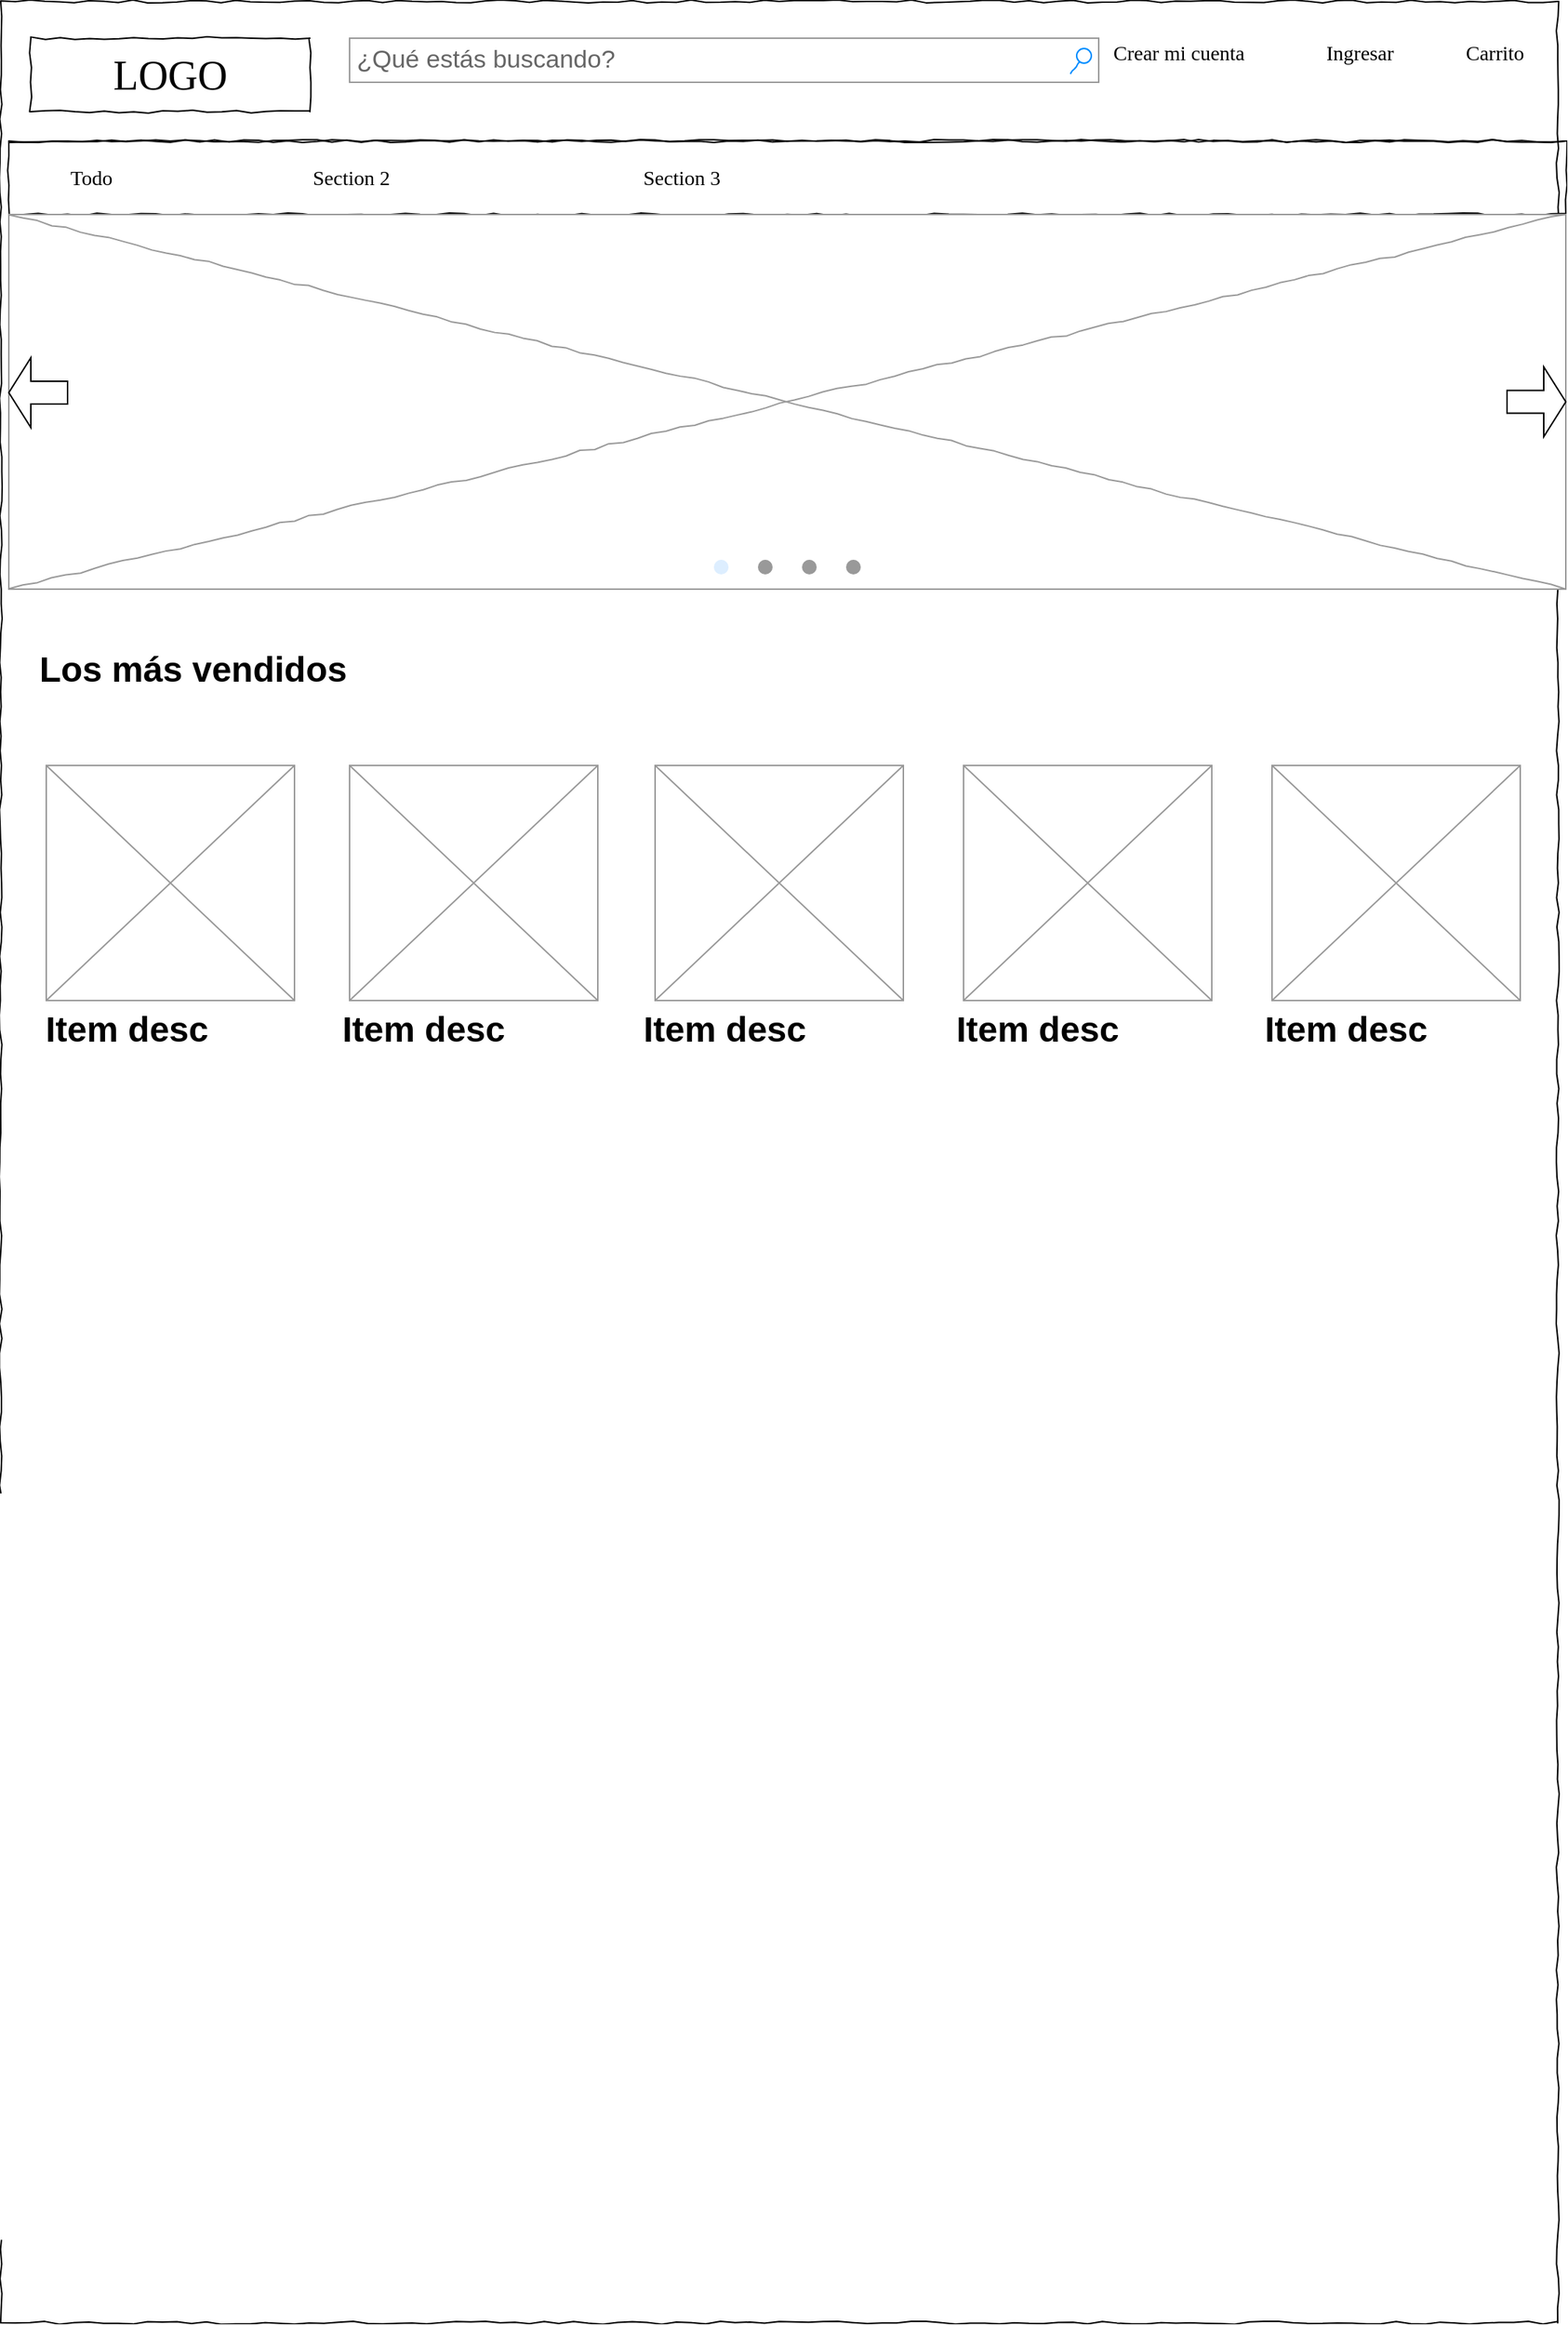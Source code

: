 <mxfile version="14.1.8" type="github">
  <diagram name="Page-1" id="03018318-947c-dd8e-b7a3-06fadd420f32">
    <mxGraphModel dx="1182" dy="736" grid="1" gridSize="10" guides="1" tooltips="1" connect="1" arrows="1" fold="1" page="1" pageScale="1" pageWidth="1100" pageHeight="850" background="#ffffff" math="0" shadow="0">
      <root>
        <mxCell id="0" />
        <mxCell id="1" parent="0" />
        <mxCell id="677b7b8949515195-1" value="" style="whiteSpace=wrap;html=1;rounded=0;shadow=0;labelBackgroundColor=none;strokeColor=#000000;strokeWidth=1;fillColor=none;fontFamily=Verdana;fontSize=12;fontColor=#000000;align=center;comic=1;" parent="1" vertex="1">
          <mxGeometry x="14.5" y="20" width="1060" height="1580" as="geometry" />
        </mxCell>
        <mxCell id="677b7b8949515195-2" value="LOGO" style="whiteSpace=wrap;html=1;rounded=0;shadow=0;labelBackgroundColor=none;strokeWidth=1;fontFamily=Verdana;fontSize=28;align=center;comic=1;" parent="1" vertex="1">
          <mxGeometry x="35" y="45" width="190" height="50" as="geometry" />
        </mxCell>
        <mxCell id="677b7b8949515195-3" value="¿Qué estás buscando?" style="strokeWidth=1;shadow=0;dashed=0;align=center;html=1;shape=mxgraph.mockup.forms.searchBox;strokeColor=#999999;mainText=;strokeColor2=#008cff;fontColor=#666666;fontSize=17;align=left;spacingLeft=3;rounded=0;labelBackgroundColor=none;comic=1;" parent="1" vertex="1">
          <mxGeometry x="252" y="45" width="510" height="30" as="geometry" />
        </mxCell>
        <mxCell id="677b7b8949515195-4" value="Crear mi cuenta&lt;br&gt;" style="text;html=1;points=[];align=left;verticalAlign=top;spacingTop=-4;fontSize=14;fontFamily=Verdana" parent="1" vertex="1">
          <mxGeometry x="770" y="45" width="60" height="20" as="geometry" />
        </mxCell>
        <mxCell id="677b7b8949515195-5" value="Ingresar&lt;br&gt;" style="text;html=1;points=[];align=left;verticalAlign=top;spacingTop=-4;fontSize=14;fontFamily=Verdana" parent="1" vertex="1">
          <mxGeometry x="915" y="45" width="60" height="20" as="geometry" />
        </mxCell>
        <mxCell id="677b7b8949515195-7" value="Carrito" style="text;html=1;points=[];align=left;verticalAlign=top;spacingTop=-4;fontSize=14;fontFamily=Verdana" parent="1" vertex="1">
          <mxGeometry x="1010" y="45" width="60" height="20" as="geometry" />
        </mxCell>
        <mxCell id="677b7b8949515195-9" value="" style="line;strokeWidth=1;html=1;rounded=0;shadow=0;labelBackgroundColor=none;fillColor=none;fontFamily=Verdana;fontSize=14;fontColor=#000000;align=center;comic=1;" parent="1" vertex="1">
          <mxGeometry x="20" y="110" width="1060" height="10" as="geometry" />
        </mxCell>
        <mxCell id="677b7b8949515195-10" value="" style="whiteSpace=wrap;html=1;rounded=0;shadow=0;labelBackgroundColor=none;strokeWidth=1;fillColor=none;fontFamily=Verdana;fontSize=12;align=center;comic=1;" parent="1" vertex="1">
          <mxGeometry x="20" y="115" width="1060" height="50" as="geometry" />
        </mxCell>
        <mxCell id="677b7b8949515195-11" value="Todo&lt;br&gt;" style="text;html=1;points=[];align=left;verticalAlign=top;spacingTop=-4;fontSize=14;fontFamily=Verdana" parent="1" vertex="1">
          <mxGeometry x="60" y="130" width="60" height="20" as="geometry" />
        </mxCell>
        <mxCell id="677b7b8949515195-12" value="Section 2" style="text;html=1;points=[];align=left;verticalAlign=top;spacingTop=-4;fontSize=14;fontFamily=Verdana" parent="1" vertex="1">
          <mxGeometry x="225" y="130" width="60" height="20" as="geometry" />
        </mxCell>
        <mxCell id="677b7b8949515195-13" value="Section 3" style="text;html=1;points=[];align=left;verticalAlign=top;spacingTop=-4;fontSize=14;fontFamily=Verdana" parent="1" vertex="1">
          <mxGeometry x="450" y="130" width="60" height="20" as="geometry" />
        </mxCell>
        <mxCell id="677b7b8949515195-16" value="" style="verticalLabelPosition=bottom;shadow=0;dashed=0;align=center;html=1;verticalAlign=top;strokeWidth=1;shape=mxgraph.mockup.graphics.simpleIcon;strokeColor=#999999;rounded=0;labelBackgroundColor=none;fontFamily=Verdana;fontSize=14;fontColor=#000000;comic=1;" parent="1" vertex="1">
          <mxGeometry x="20" y="165" width="1060" height="255" as="geometry" />
        </mxCell>
        <mxCell id="LxZAGJg_ZRrgHYEx7WZz-49" value="" style="shape=singleArrow;direction=west;whiteSpace=wrap;html=1;arrowWidth=0.326;arrowSize=0.375;" parent="1" vertex="1">
          <mxGeometry x="20" y="262.5" width="40" height="47.5" as="geometry" />
        </mxCell>
        <mxCell id="LxZAGJg_ZRrgHYEx7WZz-50" value="" style="shape=singleArrow;direction=east;whiteSpace=wrap;html=1;arrowWidth=0.326;arrowSize=0.375;" parent="1" vertex="1">
          <mxGeometry x="1040" y="268.75" width="40" height="47.5" as="geometry" />
        </mxCell>
        <mxCell id="LxZAGJg_ZRrgHYEx7WZz-52" value="" style="verticalLabelPosition=bottom;shadow=0;dashed=0;align=center;html=1;verticalAlign=top;strokeWidth=1;shape=mxgraph.mockup.navigation.pageControl;fillColor=#999999;strokeColor=#ddeeff;" parent="1" vertex="1">
          <mxGeometry x="500" y="390" width="100" height="30" as="geometry" />
        </mxCell>
        <mxCell id="LxZAGJg_ZRrgHYEx7WZz-89" value="" style="verticalLabelPosition=bottom;shadow=0;dashed=0;align=center;html=1;verticalAlign=top;strokeWidth=1;shape=mxgraph.mockup.graphics.simpleIcon;strokeColor=#999999;fillColor=#ffffff;" parent="1" vertex="1">
          <mxGeometry x="45.5" y="540" width="169" height="160" as="geometry" />
        </mxCell>
        <mxCell id="LxZAGJg_ZRrgHYEx7WZz-103" value="" style="verticalLabelPosition=bottom;shadow=0;dashed=0;align=center;html=1;verticalAlign=top;strokeWidth=1;shape=mxgraph.mockup.graphics.simpleIcon;strokeColor=#999999;fillColor=#ffffff;" parent="1" vertex="1">
          <mxGeometry x="252" y="540" width="169" height="160" as="geometry" />
        </mxCell>
        <mxCell id="LxZAGJg_ZRrgHYEx7WZz-104" value="" style="verticalLabelPosition=bottom;shadow=0;dashed=0;align=center;html=1;verticalAlign=top;strokeWidth=1;shape=mxgraph.mockup.graphics.simpleIcon;strokeColor=#999999;fillColor=#ffffff;" parent="1" vertex="1">
          <mxGeometry x="460" y="540" width="169" height="160" as="geometry" />
        </mxCell>
        <mxCell id="LxZAGJg_ZRrgHYEx7WZz-105" value="" style="verticalLabelPosition=bottom;shadow=0;dashed=0;align=center;html=1;verticalAlign=top;strokeWidth=1;shape=mxgraph.mockup.graphics.simpleIcon;strokeColor=#999999;fillColor=#ffffff;" parent="1" vertex="1">
          <mxGeometry x="670" y="540" width="169" height="160" as="geometry" />
        </mxCell>
        <mxCell id="LxZAGJg_ZRrgHYEx7WZz-106" value="" style="verticalLabelPosition=bottom;shadow=0;dashed=0;align=center;html=1;verticalAlign=top;strokeWidth=1;shape=mxgraph.mockup.graphics.simpleIcon;strokeColor=#999999;fillColor=#ffffff;" parent="1" vertex="1">
          <mxGeometry x="880" y="540" width="169" height="160" as="geometry" />
        </mxCell>
        <mxCell id="LxZAGJg_ZRrgHYEx7WZz-109" value="Los más vendidos" style="text;strokeColor=none;fillColor=none;html=1;fontSize=24;fontStyle=1;verticalAlign=middle;align=center;" parent="1" vertex="1">
          <mxGeometry x="80" y="450" width="130" height="50" as="geometry" />
        </mxCell>
        <mxCell id="LxZAGJg_ZRrgHYEx7WZz-110" value="Item desc" style="text;strokeColor=none;fillColor=none;html=1;fontSize=24;fontStyle=1;verticalAlign=middle;align=center;" parent="1" vertex="1">
          <mxGeometry x="50" y="700" width="100" height="40" as="geometry" />
        </mxCell>
        <mxCell id="LxZAGJg_ZRrgHYEx7WZz-111" value="Item desc" style="text;strokeColor=none;fillColor=none;html=1;fontSize=24;fontStyle=1;verticalAlign=middle;align=center;" parent="1" vertex="1">
          <mxGeometry x="252" y="700" width="100" height="40" as="geometry" />
        </mxCell>
        <mxCell id="LxZAGJg_ZRrgHYEx7WZz-112" value="Item desc" style="text;strokeColor=none;fillColor=none;html=1;fontSize=24;fontStyle=1;verticalAlign=middle;align=center;" parent="1" vertex="1">
          <mxGeometry x="457" y="700" width="100" height="40" as="geometry" />
        </mxCell>
        <mxCell id="LxZAGJg_ZRrgHYEx7WZz-113" value="Item desc" style="text;strokeColor=none;fillColor=none;html=1;fontSize=24;fontStyle=1;verticalAlign=middle;align=center;" parent="1" vertex="1">
          <mxGeometry x="670" y="700" width="100" height="40" as="geometry" />
        </mxCell>
        <mxCell id="LxZAGJg_ZRrgHYEx7WZz-114" value="Item desc" style="text;strokeColor=none;fillColor=none;html=1;fontSize=24;fontStyle=1;verticalAlign=middle;align=center;" parent="1" vertex="1">
          <mxGeometry x="880" y="700" width="100" height="40" as="geometry" />
        </mxCell>
      </root>
    </mxGraphModel>
  </diagram>
</mxfile>
